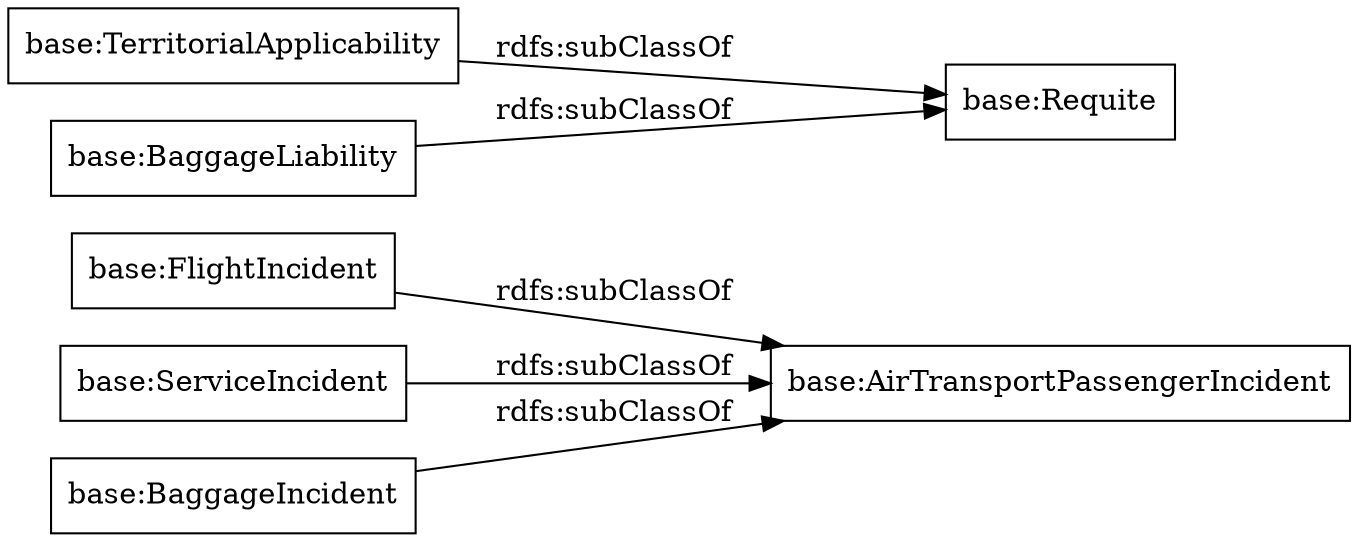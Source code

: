 digraph ar2dtool_diagram { 
rankdir=LR;
size="1000"
node [shape = rectangle, color="black"]; "base:FlightIncident" "base:TerritorialApplicability" "base:ServiceIncident" "base:BaggageIncident" "base:Requite" "base:AirTransportPassengerIncident" "base:BaggageLiability" ; /*classes style*/
	"base:ServiceIncident" -> "base:AirTransportPassengerIncident" [ label = "rdfs:subClassOf" ];
	"base:FlightIncident" -> "base:AirTransportPassengerIncident" [ label = "rdfs:subClassOf" ];
	"base:BaggageIncident" -> "base:AirTransportPassengerIncident" [ label = "rdfs:subClassOf" ];
	"base:BaggageLiability" -> "base:Requite" [ label = "rdfs:subClassOf" ];
	"base:TerritorialApplicability" -> "base:Requite" [ label = "rdfs:subClassOf" ];

}
